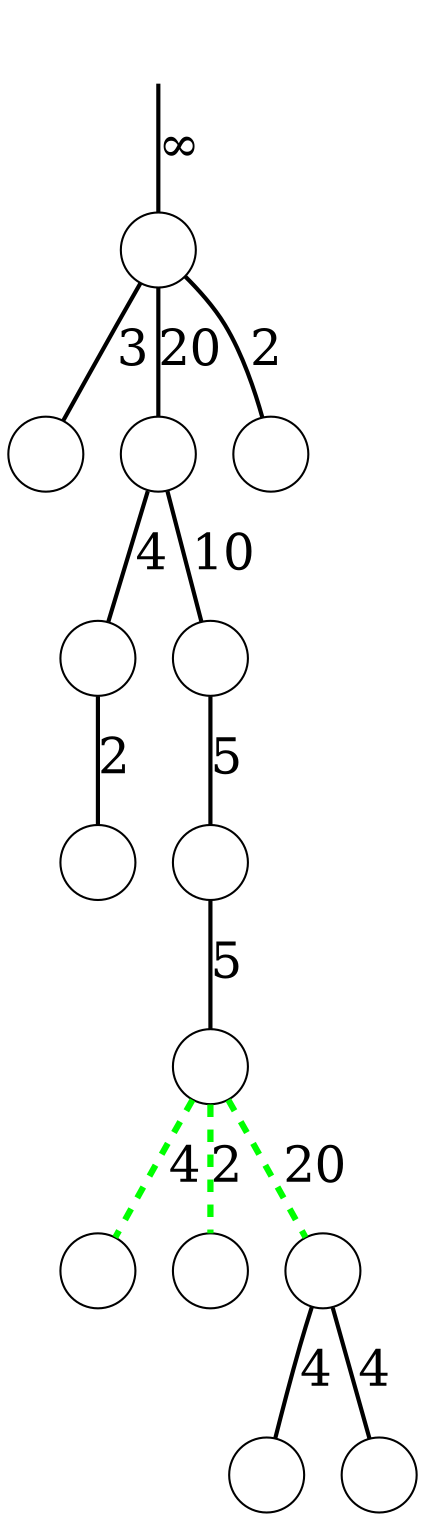 digraph
{
	node [shape=circle, label=""];
	edge [dir=both, arrowtail=none, arrowhead=none, penwidth=2, fontsize=24];

	r -> n00 [label="&infin;"];
	n00 -> n10 [label=3];
	n00 -> n11 [label=20];
	n00 -> n12 [label=2];
	n11 -> n20 [label=4];
	n11 -> n21 [label=10];
	n20 -> n30 [label=2];
	n21 -> n31 [label=5];
	n31 -> n40 [label=5];
	n40 -> n50 [label=4, color=green, style=dashed, penwidth=3];
	n40 -> n51 [label=2, color=green, style=dashed, penwidth=3];
	n40 -> n52 [label=20, color=green, style=dashed, penwidth=3];
	n52 -> n60 [label=4];
	n52 -> n61 [label=4];

	r [style=invisible];
}
